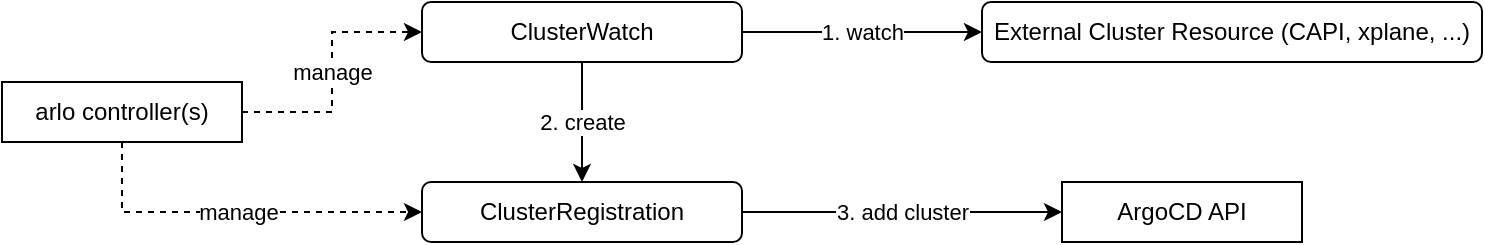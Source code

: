 <mxfile version="15.4.0" type="device"><diagram id="xEWO3ueEkz50qKFM4IEe" name="Page-1"><mxGraphModel dx="1138" dy="622" grid="1" gridSize="10" guides="1" tooltips="1" connect="1" arrows="1" fold="1" page="1" pageScale="1" pageWidth="850" pageHeight="1100" math="0" shadow="0"><root><mxCell id="0"/><mxCell id="1" parent="0"/><mxCell id="pOthK92mdmGFKcw_cy0G-1" value="ClusterWatch" style="rounded=1;whiteSpace=wrap;html=1;" parent="1" vertex="1"><mxGeometry x="290" y="320" width="160" height="30" as="geometry"/></mxCell><mxCell id="pOthK92mdmGFKcw_cy0G-3" value="ClusterRegistration" style="rounded=1;whiteSpace=wrap;html=1;" parent="1" vertex="1"><mxGeometry x="290" y="410" width="160" height="30" as="geometry"/></mxCell><mxCell id="pOthK92mdmGFKcw_cy0G-4" value="External Cluster Resource (CAPI, xplane, ...)" style="rounded=1;whiteSpace=wrap;html=1;" parent="1" vertex="1"><mxGeometry x="570" y="320" width="250" height="30" as="geometry"/></mxCell><mxCell id="pOthK92mdmGFKcw_cy0G-7" value="ArgoCD API" style="rounded=0;whiteSpace=wrap;html=1;" parent="1" vertex="1"><mxGeometry x="610" y="410" width="120" height="30" as="geometry"/></mxCell><mxCell id="pOthK92mdmGFKcw_cy0G-8" value="arlo controller(s)" style="rounded=0;whiteSpace=wrap;html=1;" parent="1" vertex="1"><mxGeometry x="80" y="360" width="120" height="30" as="geometry"/></mxCell><mxCell id="pOthK92mdmGFKcw_cy0G-9" value="" style="endArrow=classic;html=1;rounded=0;edgeStyle=orthogonalEdgeStyle;exitX=1;exitY=0.5;exitDx=0;exitDy=0;entryX=0;entryY=0.5;entryDx=0;entryDy=0;" parent="1" source="pOthK92mdmGFKcw_cy0G-1" target="pOthK92mdmGFKcw_cy0G-4" edge="1"><mxGeometry relative="1" as="geometry"><mxPoint x="460" y="370" as="sourcePoint"/><mxPoint x="560" y="370" as="targetPoint"/></mxGeometry></mxCell><mxCell id="pOthK92mdmGFKcw_cy0G-10" value="1. watch" style="edgeLabel;resizable=0;html=1;align=center;verticalAlign=middle;" parent="pOthK92mdmGFKcw_cy0G-9" connectable="0" vertex="1"><mxGeometry relative="1" as="geometry"/></mxCell><mxCell id="pOthK92mdmGFKcw_cy0G-12" value="" style="endArrow=classic;html=1;rounded=0;edgeStyle=orthogonalEdgeStyle;exitX=0.5;exitY=1;exitDx=0;exitDy=0;entryX=0.5;entryY=0;entryDx=0;entryDy=0;" parent="1" source="pOthK92mdmGFKcw_cy0G-1" target="pOthK92mdmGFKcw_cy0G-3" edge="1"><mxGeometry relative="1" as="geometry"><mxPoint x="460" y="345" as="sourcePoint"/><mxPoint x="580" y="345" as="targetPoint"/></mxGeometry></mxCell><mxCell id="pOthK92mdmGFKcw_cy0G-13" value="2. create" style="edgeLabel;resizable=0;html=1;align=center;verticalAlign=middle;" parent="pOthK92mdmGFKcw_cy0G-12" connectable="0" vertex="1"><mxGeometry relative="1" as="geometry"/></mxCell><mxCell id="pOthK92mdmGFKcw_cy0G-14" value="" style="endArrow=classic;html=1;rounded=0;edgeStyle=orthogonalEdgeStyle;exitX=1;exitY=0.5;exitDx=0;exitDy=0;entryX=0;entryY=0.5;entryDx=0;entryDy=0;" parent="1" source="pOthK92mdmGFKcw_cy0G-3" target="pOthK92mdmGFKcw_cy0G-7" edge="1"><mxGeometry relative="1" as="geometry"><mxPoint x="380" y="360" as="sourcePoint"/><mxPoint x="380" y="420" as="targetPoint"/></mxGeometry></mxCell><mxCell id="pOthK92mdmGFKcw_cy0G-15" value="3. add cluster" style="edgeLabel;resizable=0;html=1;align=center;verticalAlign=middle;" parent="pOthK92mdmGFKcw_cy0G-14" connectable="0" vertex="1"><mxGeometry relative="1" as="geometry"/></mxCell><mxCell id="pOthK92mdmGFKcw_cy0G-16" value="" style="endArrow=classic;html=1;rounded=0;edgeStyle=orthogonalEdgeStyle;exitX=1;exitY=0.5;exitDx=0;exitDy=0;entryX=0;entryY=0.5;entryDx=0;entryDy=0;dashed=1;" parent="1" source="pOthK92mdmGFKcw_cy0G-8" target="pOthK92mdmGFKcw_cy0G-1" edge="1"><mxGeometry relative="1" as="geometry"><mxPoint x="390" y="370" as="sourcePoint"/><mxPoint x="390" y="430" as="targetPoint"/></mxGeometry></mxCell><mxCell id="pOthK92mdmGFKcw_cy0G-17" value="manage" style="edgeLabel;resizable=0;html=1;align=center;verticalAlign=middle;" parent="pOthK92mdmGFKcw_cy0G-16" connectable="0" vertex="1"><mxGeometry relative="1" as="geometry"/></mxCell><mxCell id="pOthK92mdmGFKcw_cy0G-18" value="" style="endArrow=classic;html=1;rounded=0;edgeStyle=orthogonalEdgeStyle;exitX=0.5;exitY=1;exitDx=0;exitDy=0;entryX=0;entryY=0.5;entryDx=0;entryDy=0;dashed=1;" parent="1" source="pOthK92mdmGFKcw_cy0G-8" target="pOthK92mdmGFKcw_cy0G-3" edge="1"><mxGeometry relative="1" as="geometry"><mxPoint x="230" y="385" as="sourcePoint"/><mxPoint x="300" y="345" as="targetPoint"/></mxGeometry></mxCell><mxCell id="pOthK92mdmGFKcw_cy0G-19" value="manage" style="edgeLabel;resizable=0;html=1;align=center;verticalAlign=middle;" parent="pOthK92mdmGFKcw_cy0G-18" connectable="0" vertex="1"><mxGeometry relative="1" as="geometry"/></mxCell></root></mxGraphModel></diagram></mxfile>